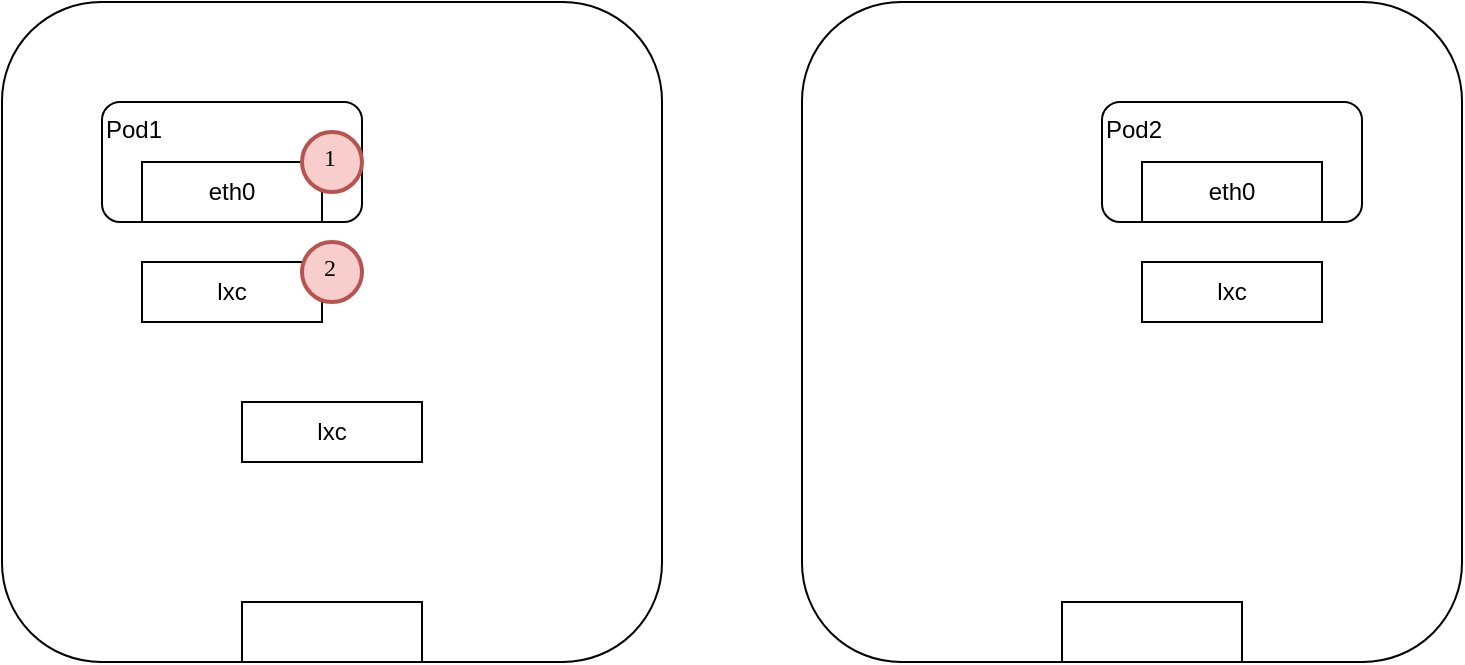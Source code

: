 <mxfile version="20.6.0" type="github">
  <diagram id="vQoLeJpgnqJiVLnybNM8" name="Page-1">
    <mxGraphModel dx="946" dy="614" grid="1" gridSize="10" guides="1" tooltips="1" connect="1" arrows="1" fold="1" page="1" pageScale="1" pageWidth="850" pageHeight="1100" math="0" shadow="0">
      <root>
        <mxCell id="0" />
        <mxCell id="1" parent="0" />
        <mxCell id="DrFPFFu0sSi-oH4Lc2bN-4" value="" style="rounded=1;whiteSpace=wrap;html=1;" vertex="1" parent="1">
          <mxGeometry x="110" y="170" width="330" height="330" as="geometry" />
        </mxCell>
        <mxCell id="DrFPFFu0sSi-oH4Lc2bN-5" value="Pod1" style="rounded=1;whiteSpace=wrap;html=1;align=left;verticalAlign=top;" vertex="1" parent="1">
          <mxGeometry x="160" y="220" width="130" height="60" as="geometry" />
        </mxCell>
        <mxCell id="DrFPFFu0sSi-oH4Lc2bN-6" value="eth0" style="rounded=0;whiteSpace=wrap;html=1;" vertex="1" parent="1">
          <mxGeometry x="180" y="250" width="90" height="30" as="geometry" />
        </mxCell>
        <mxCell id="DrFPFFu0sSi-oH4Lc2bN-7" value="" style="rounded=1;whiteSpace=wrap;html=1;" vertex="1" parent="1">
          <mxGeometry x="510" y="170" width="330" height="330" as="geometry" />
        </mxCell>
        <mxCell id="DrFPFFu0sSi-oH4Lc2bN-8" value="Pod2" style="rounded=1;whiteSpace=wrap;html=1;align=left;verticalAlign=top;" vertex="1" parent="1">
          <mxGeometry x="660" y="220" width="130" height="60" as="geometry" />
        </mxCell>
        <mxCell id="DrFPFFu0sSi-oH4Lc2bN-9" value="eth0" style="rounded=0;whiteSpace=wrap;html=1;" vertex="1" parent="1">
          <mxGeometry x="680" y="250" width="90" height="30" as="geometry" />
        </mxCell>
        <mxCell id="DrFPFFu0sSi-oH4Lc2bN-10" value="lxc" style="rounded=0;whiteSpace=wrap;html=1;" vertex="1" parent="1">
          <mxGeometry x="180" y="300" width="90" height="30" as="geometry" />
        </mxCell>
        <mxCell id="DrFPFFu0sSi-oH4Lc2bN-11" value="" style="rounded=0;whiteSpace=wrap;html=1;" vertex="1" parent="1">
          <mxGeometry x="230" y="470" width="90" height="30" as="geometry" />
        </mxCell>
        <mxCell id="DrFPFFu0sSi-oH4Lc2bN-12" value="lxc" style="rounded=0;whiteSpace=wrap;html=1;" vertex="1" parent="1">
          <mxGeometry x="680" y="300" width="90" height="30" as="geometry" />
        </mxCell>
        <mxCell id="DrFPFFu0sSi-oH4Lc2bN-13" value="" style="rounded=0;whiteSpace=wrap;html=1;" vertex="1" parent="1">
          <mxGeometry x="640" y="470" width="90" height="30" as="geometry" />
        </mxCell>
        <mxCell id="DrFPFFu0sSi-oH4Lc2bN-15" value="lxc" style="rounded=0;whiteSpace=wrap;html=1;" vertex="1" parent="1">
          <mxGeometry x="230" y="370" width="90" height="30" as="geometry" />
        </mxCell>
        <mxCell id="DrFPFFu0sSi-oH4Lc2bN-16" value="1" style="ellipse;whiteSpace=wrap;html=1;aspect=fixed;strokeWidth=2;fontFamily=Tahoma;spacingBottom=4;spacingRight=2;strokeColor=#b85450;fillColor=#f8cecc;" vertex="1" parent="1">
          <mxGeometry x="260" y="235" width="30" height="30" as="geometry" />
        </mxCell>
        <mxCell id="DrFPFFu0sSi-oH4Lc2bN-18" value="2" style="ellipse;whiteSpace=wrap;html=1;aspect=fixed;strokeWidth=2;fontFamily=Tahoma;spacingBottom=4;spacingRight=2;strokeColor=#b85450;fillColor=#f8cecc;" vertex="1" parent="1">
          <mxGeometry x="260" y="290" width="30" height="30" as="geometry" />
        </mxCell>
      </root>
    </mxGraphModel>
  </diagram>
</mxfile>
